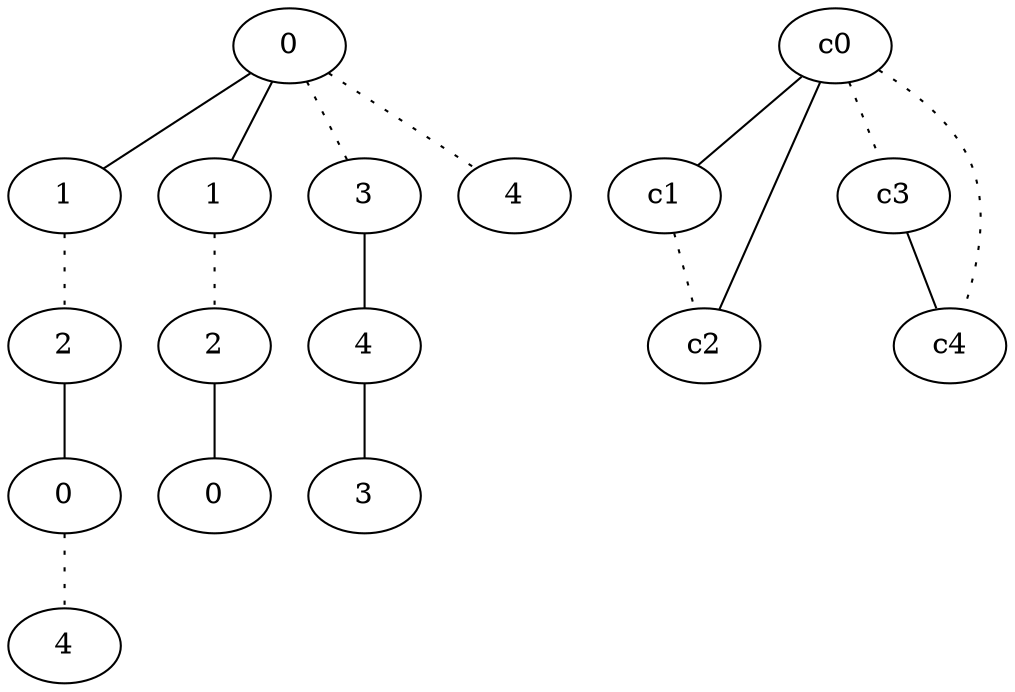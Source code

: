 graph {
a0[label=0];
a1[label=1];
a2[label=2];
a3[label=0];
a4[label=4];
a5[label=1];
a6[label=2];
a7[label=0];
a8[label=3];
a9[label=4];
a10[label=3];
a11[label=4];
a0 -- a1;
a0 -- a5;
a0 -- a8 [style=dotted];
a0 -- a11 [style=dotted];
a1 -- a2 [style=dotted];
a2 -- a3;
a3 -- a4 [style=dotted];
a5 -- a6 [style=dotted];
a6 -- a7;
a8 -- a9;
a9 -- a10;
c0 -- c1;
c0 -- c2;
c0 -- c3 [style=dotted];
c0 -- c4 [style=dotted];
c1 -- c2 [style=dotted];
c3 -- c4;
}
